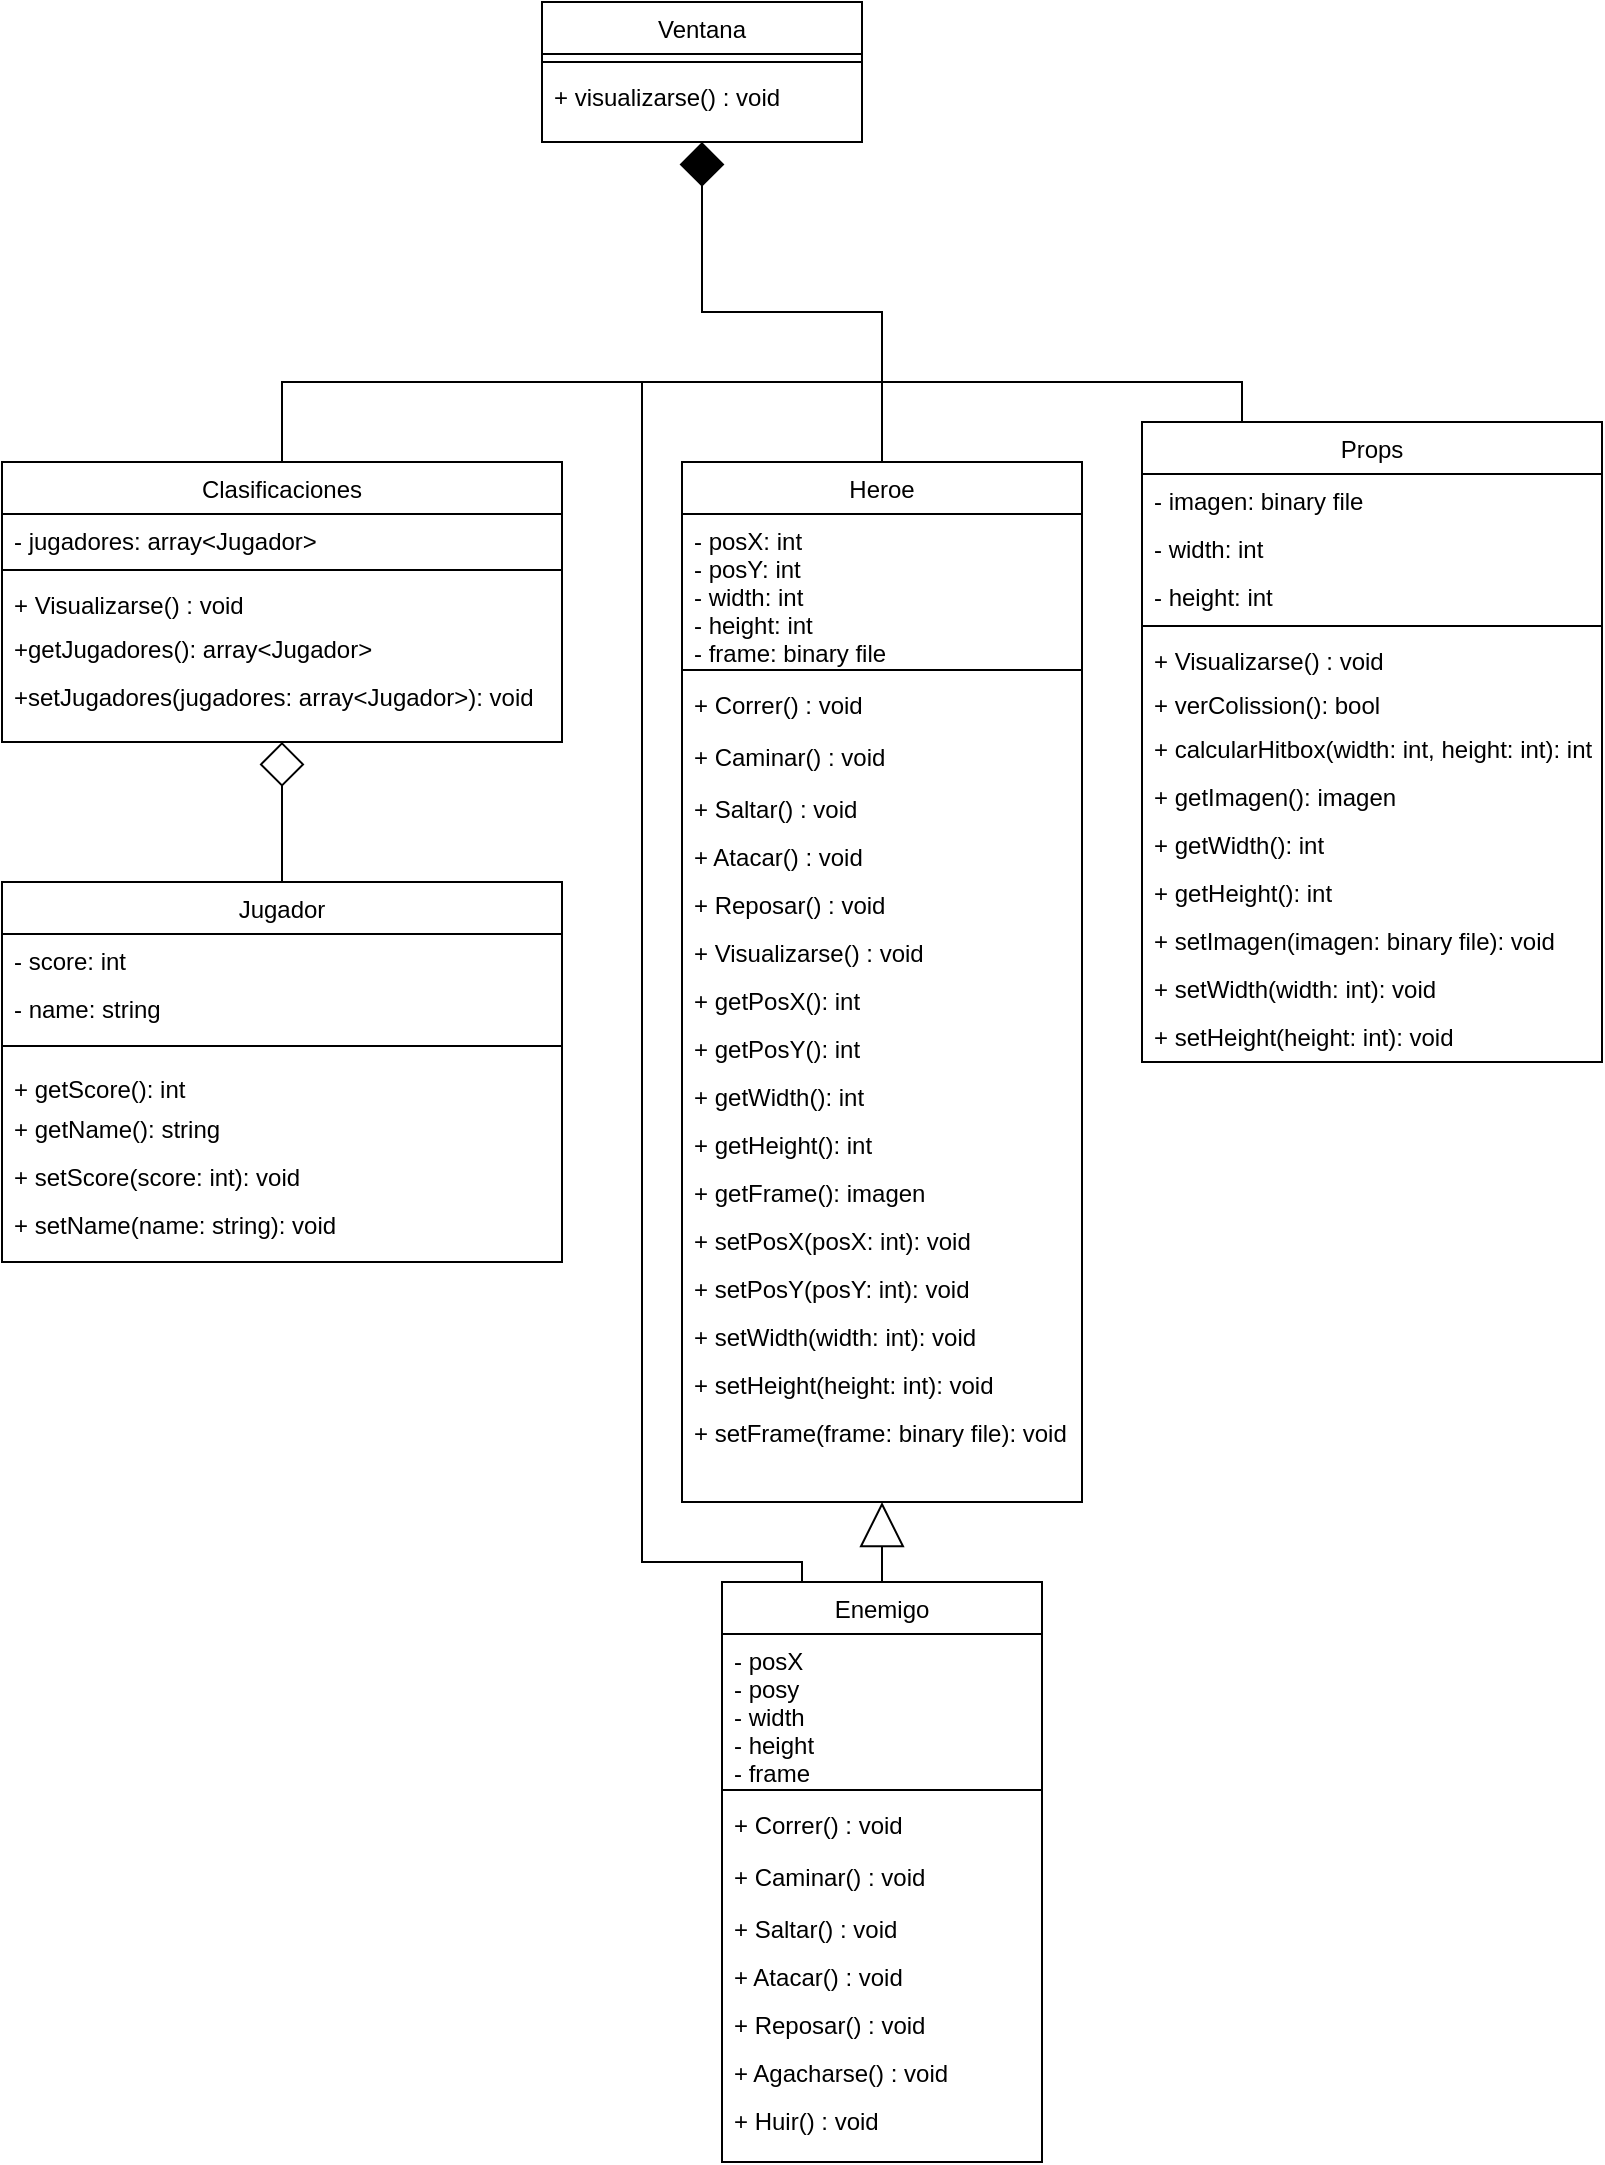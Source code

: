 <mxfile version="24.2.5" type="google">
  <diagram id="C5RBs43oDa-KdzZeNtuy" name="Page-1">
    <mxGraphModel grid="1" page="1" gridSize="10" guides="1" tooltips="1" connect="1" arrows="1" fold="1" pageScale="1" pageWidth="827" pageHeight="1169" math="0" shadow="0">
      <root>
        <mxCell id="WIyWlLk6GJQsqaUBKTNV-0" />
        <mxCell id="WIyWlLk6GJQsqaUBKTNV-1" parent="WIyWlLk6GJQsqaUBKTNV-0" />
        <mxCell id="Lt1MlF0MmN3UqAzJxQYF-59" style="edgeStyle=orthogonalEdgeStyle;rounded=0;orthogonalLoop=1;jettySize=auto;html=1;exitX=0.5;exitY=0;exitDx=0;exitDy=0;entryX=0.5;entryY=1;entryDx=0;entryDy=0;endArrow=diamond;endFill=1;endSize=20;" edge="1" parent="WIyWlLk6GJQsqaUBKTNV-1" source="Lt1MlF0MmN3UqAzJxQYF-4" target="Lt1MlF0MmN3UqAzJxQYF-49">
          <mxGeometry relative="1" as="geometry" />
        </mxCell>
        <mxCell id="Lt1MlF0MmN3UqAzJxQYF-4" value="Heroe" style="swimlane;fontStyle=0;align=center;verticalAlign=top;childLayout=stackLayout;horizontal=1;startSize=26;horizontalStack=0;resizeParent=1;resizeLast=0;collapsible=1;marginBottom=0;rounded=0;shadow=0;strokeWidth=1;" vertex="1" parent="WIyWlLk6GJQsqaUBKTNV-1">
          <mxGeometry x="390" y="240" width="200" height="520" as="geometry">
            <mxRectangle x="550" y="140" width="160" height="26" as="alternateBounds" />
          </mxGeometry>
        </mxCell>
        <mxCell id="Lt1MlF0MmN3UqAzJxQYF-5" value="- posX: int&#xa;- posY: int&#xa;- width: int&#xa;- height: int&#xa;- frame: binary file" style="text;align=left;verticalAlign=top;spacingLeft=4;spacingRight=4;overflow=hidden;rotatable=0;points=[[0,0.5],[1,0.5]];portConstraint=eastwest;" vertex="1" parent="Lt1MlF0MmN3UqAzJxQYF-4">
          <mxGeometry y="26" width="200" height="74" as="geometry" />
        </mxCell>
        <mxCell id="Lt1MlF0MmN3UqAzJxQYF-10" value="" style="line;html=1;strokeWidth=1;align=left;verticalAlign=middle;spacingTop=-1;spacingLeft=3;spacingRight=3;rotatable=0;labelPosition=right;points=[];portConstraint=eastwest;" vertex="1" parent="Lt1MlF0MmN3UqAzJxQYF-4">
          <mxGeometry y="100" width="200" height="8" as="geometry" />
        </mxCell>
        <mxCell id="Lt1MlF0MmN3UqAzJxQYF-11" value="+ Correr() : void" style="text;align=left;verticalAlign=top;spacingLeft=4;spacingRight=4;overflow=hidden;rotatable=0;points=[[0,0.5],[1,0.5]];portConstraint=eastwest;" vertex="1" parent="Lt1MlF0MmN3UqAzJxQYF-4">
          <mxGeometry y="108" width="200" height="26" as="geometry" />
        </mxCell>
        <mxCell id="Lt1MlF0MmN3UqAzJxQYF-12" value="+ Caminar() : void" style="text;align=left;verticalAlign=top;spacingLeft=4;spacingRight=4;overflow=hidden;rotatable=0;points=[[0,0.5],[1,0.5]];portConstraint=eastwest;" vertex="1" parent="Lt1MlF0MmN3UqAzJxQYF-4">
          <mxGeometry y="134" width="200" height="26" as="geometry" />
        </mxCell>
        <mxCell id="Lt1MlF0MmN3UqAzJxQYF-13" value="+ Saltar() : void" style="text;align=left;verticalAlign=top;spacingLeft=4;spacingRight=4;overflow=hidden;rotatable=0;points=[[0,0.5],[1,0.5]];portConstraint=eastwest;" vertex="1" parent="Lt1MlF0MmN3UqAzJxQYF-4">
          <mxGeometry y="160" width="200" height="24" as="geometry" />
        </mxCell>
        <mxCell id="Lt1MlF0MmN3UqAzJxQYF-14" value="+ Atacar() : void" style="text;align=left;verticalAlign=top;spacingLeft=4;spacingRight=4;overflow=hidden;rotatable=0;points=[[0,0.5],[1,0.5]];portConstraint=eastwest;" vertex="1" parent="Lt1MlF0MmN3UqAzJxQYF-4">
          <mxGeometry y="184" width="200" height="24" as="geometry" />
        </mxCell>
        <mxCell id="Lt1MlF0MmN3UqAzJxQYF-15" value="+ Reposar() : void" style="text;align=left;verticalAlign=top;spacingLeft=4;spacingRight=4;overflow=hidden;rotatable=0;points=[[0,0.5],[1,0.5]];portConstraint=eastwest;" vertex="1" parent="Lt1MlF0MmN3UqAzJxQYF-4">
          <mxGeometry y="208" width="200" height="24" as="geometry" />
        </mxCell>
        <mxCell id="Lt1MlF0MmN3UqAzJxQYF-38" value="+ Visualizarse() : void" style="text;align=left;verticalAlign=top;spacingLeft=4;spacingRight=4;overflow=hidden;rotatable=0;points=[[0,0.5],[1,0.5]];portConstraint=eastwest;" vertex="1" parent="Lt1MlF0MmN3UqAzJxQYF-4">
          <mxGeometry y="232" width="200" height="24" as="geometry" />
        </mxCell>
        <mxCell id="Lt1MlF0MmN3UqAzJxQYF-85" value="+ getPosX(): int&#xa;" style="text;align=left;verticalAlign=top;spacingLeft=4;spacingRight=4;overflow=hidden;rotatable=0;points=[[0,0.5],[1,0.5]];portConstraint=eastwest;" vertex="1" parent="Lt1MlF0MmN3UqAzJxQYF-4">
          <mxGeometry y="256" width="200" height="24" as="geometry" />
        </mxCell>
        <mxCell id="Lt1MlF0MmN3UqAzJxQYF-86" value="+ getPosY(): int&#xa;" style="text;align=left;verticalAlign=top;spacingLeft=4;spacingRight=4;overflow=hidden;rotatable=0;points=[[0,0.5],[1,0.5]];portConstraint=eastwest;" vertex="1" parent="Lt1MlF0MmN3UqAzJxQYF-4">
          <mxGeometry y="280" width="200" height="24" as="geometry" />
        </mxCell>
        <mxCell id="Lt1MlF0MmN3UqAzJxQYF-82" value="+ getWidth(): int&#xa;" style="text;align=left;verticalAlign=top;spacingLeft=4;spacingRight=4;overflow=hidden;rotatable=0;points=[[0,0.5],[1,0.5]];portConstraint=eastwest;" vertex="1" parent="Lt1MlF0MmN3UqAzJxQYF-4">
          <mxGeometry y="304" width="200" height="24" as="geometry" />
        </mxCell>
        <mxCell id="Lt1MlF0MmN3UqAzJxQYF-83" value="+ getHeight(): int&#xa;" style="text;align=left;verticalAlign=top;spacingLeft=4;spacingRight=4;overflow=hidden;rotatable=0;points=[[0,0.5],[1,0.5]];portConstraint=eastwest;" vertex="1" parent="Lt1MlF0MmN3UqAzJxQYF-4">
          <mxGeometry y="328" width="200" height="24" as="geometry" />
        </mxCell>
        <mxCell id="Lt1MlF0MmN3UqAzJxQYF-84" value="+ getFrame(): imagen&#xa;" style="text;align=left;verticalAlign=top;spacingLeft=4;spacingRight=4;overflow=hidden;rotatable=0;points=[[0,0.5],[1,0.5]];portConstraint=eastwest;" vertex="1" parent="Lt1MlF0MmN3UqAzJxQYF-4">
          <mxGeometry y="352" width="200" height="24" as="geometry" />
        </mxCell>
        <mxCell id="nIH12ZR1uH0hhY6TjGyw-30" value="+ setPosX(posX: int): void&#xa;" style="text;align=left;verticalAlign=top;spacingLeft=4;spacingRight=4;overflow=hidden;rotatable=0;points=[[0,0.5],[1,0.5]];portConstraint=eastwest;" vertex="1" parent="Lt1MlF0MmN3UqAzJxQYF-4">
          <mxGeometry y="376" width="200" height="24" as="geometry" />
        </mxCell>
        <mxCell id="nIH12ZR1uH0hhY6TjGyw-31" value="+ setPosY(posY: int): void&#xa;" style="text;align=left;verticalAlign=top;spacingLeft=4;spacingRight=4;overflow=hidden;rotatable=0;points=[[0,0.5],[1,0.5]];portConstraint=eastwest;" vertex="1" parent="Lt1MlF0MmN3UqAzJxQYF-4">
          <mxGeometry y="400" width="200" height="24" as="geometry" />
        </mxCell>
        <mxCell id="nIH12ZR1uH0hhY6TjGyw-32" value="+ setWidth(width: int): void" style="text;align=left;verticalAlign=top;spacingLeft=4;spacingRight=4;overflow=hidden;rotatable=0;points=[[0,0.5],[1,0.5]];portConstraint=eastwest;" vertex="1" parent="Lt1MlF0MmN3UqAzJxQYF-4">
          <mxGeometry y="424" width="200" height="24" as="geometry" />
        </mxCell>
        <mxCell id="nIH12ZR1uH0hhY6TjGyw-33" value="+ setHeight(height: int): void&#xa;&#xa;" style="text;align=left;verticalAlign=top;spacingLeft=4;spacingRight=4;overflow=hidden;rotatable=0;points=[[0,0.5],[1,0.5]];portConstraint=eastwest;" vertex="1" parent="Lt1MlF0MmN3UqAzJxQYF-4">
          <mxGeometry y="448" width="200" height="24" as="geometry" />
        </mxCell>
        <mxCell id="nIH12ZR1uH0hhY6TjGyw-34" value="+ setFrame(frame: binary file): void&#xa;" style="text;align=left;verticalAlign=top;spacingLeft=4;spacingRight=4;overflow=hidden;rotatable=0;points=[[0,0.5],[1,0.5]];portConstraint=eastwest;" vertex="1" parent="Lt1MlF0MmN3UqAzJxQYF-4">
          <mxGeometry y="472" width="200" height="24" as="geometry" />
        </mxCell>
        <mxCell id="Lt1MlF0MmN3UqAzJxQYF-27" style="edgeStyle=orthogonalEdgeStyle;rounded=0;orthogonalLoop=1;jettySize=auto;html=1;exitX=0.5;exitY=0;exitDx=0;exitDy=0;entryX=0.5;entryY=1;entryDx=0;entryDy=0;endArrow=block;endFill=0;endSize=20;" edge="1" parent="WIyWlLk6GJQsqaUBKTNV-1" source="Lt1MlF0MmN3UqAzJxQYF-28" target="Lt1MlF0MmN3UqAzJxQYF-4">
          <mxGeometry relative="1" as="geometry">
            <mxPoint x="470.0" y="560" as="sourcePoint" />
          </mxGeometry>
        </mxCell>
        <mxCell id="Lt1MlF0MmN3UqAzJxQYF-61" style="edgeStyle=orthogonalEdgeStyle;rounded=0;orthogonalLoop=1;jettySize=auto;html=1;exitX=0.25;exitY=0;exitDx=0;exitDy=0;endArrow=none;endFill=0;" edge="1" parent="WIyWlLk6GJQsqaUBKTNV-1" source="Lt1MlF0MmN3UqAzJxQYF-28">
          <mxGeometry relative="1" as="geometry">
            <mxPoint x="470" y="200" as="targetPoint" />
            <Array as="points">
              <mxPoint x="450" y="790" />
              <mxPoint x="370" y="790" />
              <mxPoint x="370" y="200" />
            </Array>
          </mxGeometry>
        </mxCell>
        <mxCell id="Lt1MlF0MmN3UqAzJxQYF-28" value="Enemigo" style="swimlane;fontStyle=0;align=center;verticalAlign=top;childLayout=stackLayout;horizontal=1;startSize=26;horizontalStack=0;resizeParent=1;resizeLast=0;collapsible=1;marginBottom=0;rounded=0;shadow=0;strokeWidth=1;" vertex="1" parent="WIyWlLk6GJQsqaUBKTNV-1">
          <mxGeometry x="410" y="800" width="160" height="290" as="geometry">
            <mxRectangle x="550" y="140" width="160" height="26" as="alternateBounds" />
          </mxGeometry>
        </mxCell>
        <mxCell id="Lt1MlF0MmN3UqAzJxQYF-29" value="- posX&#xa;- posy&#xa;- width&#xa;- height&#xa;- frame" style="text;align=left;verticalAlign=top;spacingLeft=4;spacingRight=4;overflow=hidden;rotatable=0;points=[[0,0.5],[1,0.5]];portConstraint=eastwest;" vertex="1" parent="Lt1MlF0MmN3UqAzJxQYF-28">
          <mxGeometry y="26" width="160" height="74" as="geometry" />
        </mxCell>
        <mxCell id="Lt1MlF0MmN3UqAzJxQYF-30" value="" style="line;html=1;strokeWidth=1;align=left;verticalAlign=middle;spacingTop=-1;spacingLeft=3;spacingRight=3;rotatable=0;labelPosition=right;points=[];portConstraint=eastwest;" vertex="1" parent="Lt1MlF0MmN3UqAzJxQYF-28">
          <mxGeometry y="100" width="160" height="8" as="geometry" />
        </mxCell>
        <mxCell id="Lt1MlF0MmN3UqAzJxQYF-31" value="+ Correr() : void" style="text;align=left;verticalAlign=top;spacingLeft=4;spacingRight=4;overflow=hidden;rotatable=0;points=[[0,0.5],[1,0.5]];portConstraint=eastwest;" vertex="1" parent="Lt1MlF0MmN3UqAzJxQYF-28">
          <mxGeometry y="108" width="160" height="26" as="geometry" />
        </mxCell>
        <mxCell id="Lt1MlF0MmN3UqAzJxQYF-32" value="+ Caminar() : void" style="text;align=left;verticalAlign=top;spacingLeft=4;spacingRight=4;overflow=hidden;rotatable=0;points=[[0,0.5],[1,0.5]];portConstraint=eastwest;" vertex="1" parent="Lt1MlF0MmN3UqAzJxQYF-28">
          <mxGeometry y="134" width="160" height="26" as="geometry" />
        </mxCell>
        <mxCell id="Lt1MlF0MmN3UqAzJxQYF-33" value="+ Saltar() : void" style="text;align=left;verticalAlign=top;spacingLeft=4;spacingRight=4;overflow=hidden;rotatable=0;points=[[0,0.5],[1,0.5]];portConstraint=eastwest;" vertex="1" parent="Lt1MlF0MmN3UqAzJxQYF-28">
          <mxGeometry y="160" width="160" height="24" as="geometry" />
        </mxCell>
        <mxCell id="Lt1MlF0MmN3UqAzJxQYF-34" value="+ Atacar() : void" style="text;align=left;verticalAlign=top;spacingLeft=4;spacingRight=4;overflow=hidden;rotatable=0;points=[[0,0.5],[1,0.5]];portConstraint=eastwest;" vertex="1" parent="Lt1MlF0MmN3UqAzJxQYF-28">
          <mxGeometry y="184" width="160" height="24" as="geometry" />
        </mxCell>
        <mxCell id="Lt1MlF0MmN3UqAzJxQYF-35" value="+ Reposar() : void" style="text;align=left;verticalAlign=top;spacingLeft=4;spacingRight=4;overflow=hidden;rotatable=0;points=[[0,0.5],[1,0.5]];portConstraint=eastwest;" vertex="1" parent="Lt1MlF0MmN3UqAzJxQYF-28">
          <mxGeometry y="208" width="160" height="24" as="geometry" />
        </mxCell>
        <mxCell id="Lt1MlF0MmN3UqAzJxQYF-36" value="+ Agacharse() : void" style="text;align=left;verticalAlign=top;spacingLeft=4;spacingRight=4;overflow=hidden;rotatable=0;points=[[0,0.5],[1,0.5]];portConstraint=eastwest;" vertex="1" parent="Lt1MlF0MmN3UqAzJxQYF-28">
          <mxGeometry y="232" width="160" height="24" as="geometry" />
        </mxCell>
        <mxCell id="Lt1MlF0MmN3UqAzJxQYF-37" value="+ Huir() : void" style="text;align=left;verticalAlign=top;spacingLeft=4;spacingRight=4;overflow=hidden;rotatable=0;points=[[0,0.5],[1,0.5]];portConstraint=eastwest;" vertex="1" parent="Lt1MlF0MmN3UqAzJxQYF-28">
          <mxGeometry y="256" width="160" height="24" as="geometry" />
        </mxCell>
        <mxCell id="Lt1MlF0MmN3UqAzJxQYF-63" style="edgeStyle=orthogonalEdgeStyle;rounded=0;orthogonalLoop=1;jettySize=auto;html=1;exitX=0.5;exitY=0;exitDx=0;exitDy=0;endArrow=none;endFill=0;" edge="1" parent="WIyWlLk6GJQsqaUBKTNV-1" source="Lt1MlF0MmN3UqAzJxQYF-40">
          <mxGeometry relative="1" as="geometry">
            <mxPoint x="400" y="200" as="targetPoint" />
            <Array as="points">
              <mxPoint x="670" y="200" />
            </Array>
          </mxGeometry>
        </mxCell>
        <mxCell id="Lt1MlF0MmN3UqAzJxQYF-40" value="Props" style="swimlane;fontStyle=0;align=center;verticalAlign=top;childLayout=stackLayout;horizontal=1;startSize=26;horizontalStack=0;resizeParent=1;resizeLast=0;collapsible=1;marginBottom=0;rounded=0;shadow=0;strokeWidth=1;" vertex="1" parent="WIyWlLk6GJQsqaUBKTNV-1">
          <mxGeometry x="620" y="220" width="230" height="320" as="geometry">
            <mxRectangle x="550" y="140" width="160" height="26" as="alternateBounds" />
          </mxGeometry>
        </mxCell>
        <mxCell id="Lt1MlF0MmN3UqAzJxQYF-41" value="- imagen: binary file" style="text;align=left;verticalAlign=top;spacingLeft=4;spacingRight=4;overflow=hidden;rotatable=0;points=[[0,0.5],[1,0.5]];portConstraint=eastwest;" vertex="1" parent="Lt1MlF0MmN3UqAzJxQYF-40">
          <mxGeometry y="26" width="230" height="24" as="geometry" />
        </mxCell>
        <mxCell id="Lt1MlF0MmN3UqAzJxQYF-75" value="- width: int" style="text;align=left;verticalAlign=top;spacingLeft=4;spacingRight=4;overflow=hidden;rotatable=0;points=[[0,0.5],[1,0.5]];portConstraint=eastwest;" vertex="1" parent="Lt1MlF0MmN3UqAzJxQYF-40">
          <mxGeometry y="50" width="230" height="24" as="geometry" />
        </mxCell>
        <mxCell id="Lt1MlF0MmN3UqAzJxQYF-76" value="- height: int" style="text;align=left;verticalAlign=top;spacingLeft=4;spacingRight=4;overflow=hidden;rotatable=0;points=[[0,0.5],[1,0.5]];portConstraint=eastwest;" vertex="1" parent="Lt1MlF0MmN3UqAzJxQYF-40">
          <mxGeometry y="74" width="230" height="24" as="geometry" />
        </mxCell>
        <mxCell id="Lt1MlF0MmN3UqAzJxQYF-42" value="" style="line;html=1;strokeWidth=1;align=left;verticalAlign=middle;spacingTop=-1;spacingLeft=3;spacingRight=3;rotatable=0;labelPosition=right;points=[];portConstraint=eastwest;" vertex="1" parent="Lt1MlF0MmN3UqAzJxQYF-40">
          <mxGeometry y="98" width="230" height="8" as="geometry" />
        </mxCell>
        <mxCell id="Lt1MlF0MmN3UqAzJxQYF-48" value="+ Visualizarse() : void" style="text;align=left;verticalAlign=top;spacingLeft=4;spacingRight=4;overflow=hidden;rotatable=0;points=[[0,0.5],[1,0.5]];portConstraint=eastwest;" vertex="1" parent="Lt1MlF0MmN3UqAzJxQYF-40">
          <mxGeometry y="106" width="230" height="22" as="geometry" />
        </mxCell>
        <mxCell id="nIH12ZR1uH0hhY6TjGyw-0" value="+ verColission(): bool" style="text;align=left;verticalAlign=top;spacingLeft=4;spacingRight=4;overflow=hidden;rotatable=0;points=[[0,0.5],[1,0.5]];portConstraint=eastwest;" vertex="1" parent="Lt1MlF0MmN3UqAzJxQYF-40">
          <mxGeometry y="128" width="230" height="22" as="geometry" />
        </mxCell>
        <mxCell id="nIH12ZR1uH0hhY6TjGyw-17" value="+ calcularHitbox(width: int, height: int): int&#xa;" style="text;align=left;verticalAlign=top;spacingLeft=4;spacingRight=4;overflow=hidden;rotatable=0;points=[[0,0.5],[1,0.5]];portConstraint=eastwest;" vertex="1" parent="Lt1MlF0MmN3UqAzJxQYF-40">
          <mxGeometry y="150" width="230" height="24" as="geometry" />
        </mxCell>
        <mxCell id="Lt1MlF0MmN3UqAzJxQYF-77" value="+ getImagen(): imagen" style="text;align=left;verticalAlign=top;spacingLeft=4;spacingRight=4;overflow=hidden;rotatable=0;points=[[0,0.5],[1,0.5]];portConstraint=eastwest;" vertex="1" parent="Lt1MlF0MmN3UqAzJxQYF-40">
          <mxGeometry y="174" width="230" height="24" as="geometry" />
        </mxCell>
        <mxCell id="Lt1MlF0MmN3UqAzJxQYF-78" value="+ getWidth(): int" style="text;align=left;verticalAlign=top;spacingLeft=4;spacingRight=4;overflow=hidden;rotatable=0;points=[[0,0.5],[1,0.5]];portConstraint=eastwest;" vertex="1" parent="Lt1MlF0MmN3UqAzJxQYF-40">
          <mxGeometry y="198" width="230" height="24" as="geometry" />
        </mxCell>
        <mxCell id="Lt1MlF0MmN3UqAzJxQYF-79" value="+ getHeight(): int" style="text;align=left;verticalAlign=top;spacingLeft=4;spacingRight=4;overflow=hidden;rotatable=0;points=[[0,0.5],[1,0.5]];portConstraint=eastwest;" vertex="1" parent="Lt1MlF0MmN3UqAzJxQYF-40">
          <mxGeometry y="222" width="230" height="24" as="geometry" />
        </mxCell>
        <mxCell id="Lt1MlF0MmN3UqAzJxQYF-74" value="+ setImagen(imagen: binary file): void" style="text;align=left;verticalAlign=top;spacingLeft=4;spacingRight=4;overflow=hidden;rotatable=0;points=[[0,0.5],[1,0.5]];portConstraint=eastwest;" vertex="1" parent="Lt1MlF0MmN3UqAzJxQYF-40">
          <mxGeometry y="246" width="230" height="24" as="geometry" />
        </mxCell>
        <mxCell id="Lt1MlF0MmN3UqAzJxQYF-80" value="+ setWidth(width: int): void" style="text;align=left;verticalAlign=top;spacingLeft=4;spacingRight=4;overflow=hidden;rotatable=0;points=[[0,0.5],[1,0.5]];portConstraint=eastwest;" vertex="1" parent="Lt1MlF0MmN3UqAzJxQYF-40">
          <mxGeometry y="270" width="230" height="24" as="geometry" />
        </mxCell>
        <mxCell id="Lt1MlF0MmN3UqAzJxQYF-81" value="+ setHeight(height: int): void" style="text;align=left;verticalAlign=top;spacingLeft=4;spacingRight=4;overflow=hidden;rotatable=0;points=[[0,0.5],[1,0.5]];portConstraint=eastwest;" vertex="1" parent="Lt1MlF0MmN3UqAzJxQYF-40">
          <mxGeometry y="294" width="230" height="24" as="geometry" />
        </mxCell>
        <mxCell id="Lt1MlF0MmN3UqAzJxQYF-49" value="Ventana" style="swimlane;fontStyle=0;align=center;verticalAlign=top;childLayout=stackLayout;horizontal=1;startSize=26;horizontalStack=0;resizeParent=1;resizeLast=0;collapsible=1;marginBottom=0;rounded=0;shadow=0;strokeWidth=1;" vertex="1" parent="WIyWlLk6GJQsqaUBKTNV-1">
          <mxGeometry x="320" y="10" width="160" height="70" as="geometry">
            <mxRectangle x="550" y="140" width="160" height="26" as="alternateBounds" />
          </mxGeometry>
        </mxCell>
        <mxCell id="Lt1MlF0MmN3UqAzJxQYF-51" value="" style="line;html=1;strokeWidth=1;align=left;verticalAlign=middle;spacingTop=-1;spacingLeft=3;spacingRight=3;rotatable=0;labelPosition=right;points=[];portConstraint=eastwest;" vertex="1" parent="Lt1MlF0MmN3UqAzJxQYF-49">
          <mxGeometry y="26" width="160" height="8" as="geometry" />
        </mxCell>
        <mxCell id="Lt1MlF0MmN3UqAzJxQYF-52" value="+ visualizarse() : void" style="text;align=left;verticalAlign=top;spacingLeft=4;spacingRight=4;overflow=hidden;rotatable=0;points=[[0,0.5],[1,0.5]];portConstraint=eastwest;" vertex="1" parent="Lt1MlF0MmN3UqAzJxQYF-49">
          <mxGeometry y="34" width="160" height="24" as="geometry" />
        </mxCell>
        <mxCell id="Lt1MlF0MmN3UqAzJxQYF-62" style="edgeStyle=orthogonalEdgeStyle;rounded=0;orthogonalLoop=1;jettySize=auto;html=1;exitX=0.5;exitY=0;exitDx=0;exitDy=0;endArrow=none;endFill=0;" edge="1" parent="WIyWlLk6GJQsqaUBKTNV-1" source="Lt1MlF0MmN3UqAzJxQYF-53">
          <mxGeometry relative="1" as="geometry">
            <mxPoint x="370" y="200" as="targetPoint" />
            <Array as="points">
              <mxPoint x="190" y="200" />
            </Array>
          </mxGeometry>
        </mxCell>
        <mxCell id="Lt1MlF0MmN3UqAzJxQYF-53" value="Clasificaciones" style="swimlane;fontStyle=0;align=center;verticalAlign=top;childLayout=stackLayout;horizontal=1;startSize=26;horizontalStack=0;resizeParent=1;resizeLast=0;collapsible=1;marginBottom=0;rounded=0;shadow=0;strokeWidth=1;" vertex="1" parent="WIyWlLk6GJQsqaUBKTNV-1">
          <mxGeometry x="50" y="240" width="280" height="140" as="geometry">
            <mxRectangle x="550" y="140" width="160" height="26" as="alternateBounds" />
          </mxGeometry>
        </mxCell>
        <mxCell id="Lt1MlF0MmN3UqAzJxQYF-56" value="- jugadores: array&lt;Jugador&gt;" style="text;align=left;verticalAlign=top;spacingLeft=4;spacingRight=4;overflow=hidden;rotatable=0;points=[[0,0.5],[1,0.5]];portConstraint=eastwest;" vertex="1" parent="Lt1MlF0MmN3UqAzJxQYF-53">
          <mxGeometry y="26" width="280" height="24" as="geometry" />
        </mxCell>
        <mxCell id="Lt1MlF0MmN3UqAzJxQYF-55" value="" style="line;html=1;strokeWidth=1;align=left;verticalAlign=middle;spacingTop=-1;spacingLeft=3;spacingRight=3;rotatable=0;labelPosition=right;points=[];portConstraint=eastwest;" vertex="1" parent="Lt1MlF0MmN3UqAzJxQYF-53">
          <mxGeometry y="50" width="280" height="8" as="geometry" />
        </mxCell>
        <mxCell id="Lt1MlF0MmN3UqAzJxQYF-58" value="+ Visualizarse() : void" style="text;align=left;verticalAlign=top;spacingLeft=4;spacingRight=4;overflow=hidden;rotatable=0;points=[[0,0.5],[1,0.5]];portConstraint=eastwest;" vertex="1" parent="Lt1MlF0MmN3UqAzJxQYF-53">
          <mxGeometry y="58" width="280" height="22" as="geometry" />
        </mxCell>
        <mxCell id="Lt1MlF0MmN3UqAzJxQYF-72" value="+getJugadores(): array&lt;Jugador&gt;" style="text;align=left;verticalAlign=top;spacingLeft=4;spacingRight=4;overflow=hidden;rotatable=0;points=[[0,0.5],[1,0.5]];portConstraint=eastwest;" vertex="1" parent="Lt1MlF0MmN3UqAzJxQYF-53">
          <mxGeometry y="80" width="280" height="24" as="geometry" />
        </mxCell>
        <mxCell id="Lt1MlF0MmN3UqAzJxQYF-71" value="+setJugadores(jugadores: array&lt;Jugador&gt;): void" style="text;align=left;verticalAlign=top;spacingLeft=4;spacingRight=4;overflow=hidden;rotatable=0;points=[[0,0.5],[1,0.5]];portConstraint=eastwest;" vertex="1" parent="Lt1MlF0MmN3UqAzJxQYF-53">
          <mxGeometry y="104" width="280" height="24" as="geometry" />
        </mxCell>
        <mxCell id="Lt1MlF0MmN3UqAzJxQYF-70" style="edgeStyle=orthogonalEdgeStyle;rounded=0;orthogonalLoop=1;jettySize=auto;html=1;exitX=0.5;exitY=0;exitDx=0;exitDy=0;entryX=0.5;entryY=1;entryDx=0;entryDy=0;endArrow=diamond;endFill=0;endSize=20;startArrow=none;startFill=0;" edge="1" parent="WIyWlLk6GJQsqaUBKTNV-1" source="Lt1MlF0MmN3UqAzJxQYF-64" target="Lt1MlF0MmN3UqAzJxQYF-53">
          <mxGeometry relative="1" as="geometry" />
        </mxCell>
        <mxCell id="Lt1MlF0MmN3UqAzJxQYF-64" value="Jugador" style="swimlane;fontStyle=0;align=center;verticalAlign=top;childLayout=stackLayout;horizontal=1;startSize=26;horizontalStack=0;resizeParent=1;resizeLast=0;collapsible=1;marginBottom=0;rounded=0;shadow=0;strokeWidth=1;" vertex="1" parent="WIyWlLk6GJQsqaUBKTNV-1">
          <mxGeometry x="50" y="450" width="280" height="190" as="geometry">
            <mxRectangle x="50" y="450" width="160" height="26" as="alternateBounds" />
          </mxGeometry>
        </mxCell>
        <mxCell id="nIH12ZR1uH0hhY6TjGyw-35" value="- score: int&#xa;" style="text;align=left;verticalAlign=top;spacingLeft=4;spacingRight=4;overflow=hidden;rotatable=0;points=[[0,0.5],[1,0.5]];portConstraint=eastwest;" vertex="1" parent="Lt1MlF0MmN3UqAzJxQYF-64">
          <mxGeometry y="26" width="280" height="24" as="geometry" />
        </mxCell>
        <mxCell id="nIH12ZR1uH0hhY6TjGyw-37" value="- name: string" style="text;align=left;verticalAlign=top;spacingLeft=4;spacingRight=4;overflow=hidden;rotatable=0;points=[[0,0.5],[1,0.5]];portConstraint=eastwest;" vertex="1" parent="Lt1MlF0MmN3UqAzJxQYF-64">
          <mxGeometry y="50" width="280" height="24" as="geometry" />
        </mxCell>
        <mxCell id="Lt1MlF0MmN3UqAzJxQYF-66" value="" style="line;html=1;strokeWidth=1;align=left;verticalAlign=middle;spacingTop=-1;spacingLeft=3;spacingRight=3;rotatable=0;labelPosition=right;points=[];portConstraint=eastwest;" vertex="1" parent="Lt1MlF0MmN3UqAzJxQYF-64">
          <mxGeometry y="74" width="280" height="16" as="geometry" />
        </mxCell>
        <mxCell id="Lt1MlF0MmN3UqAzJxQYF-87" value="+ getScore(): int" style="text;align=left;verticalAlign=top;spacingLeft=4;spacingRight=4;overflow=hidden;rotatable=0;points=[[0,0.5],[1,0.5]];portConstraint=eastwest;" vertex="1" parent="Lt1MlF0MmN3UqAzJxQYF-64">
          <mxGeometry y="90" width="280" height="20" as="geometry" />
        </mxCell>
        <mxCell id="nIH12ZR1uH0hhY6TjGyw-39" value="+ getName(): string&#xa;" style="text;align=left;verticalAlign=top;spacingLeft=4;spacingRight=4;overflow=hidden;rotatable=0;points=[[0,0.5],[1,0.5]];portConstraint=eastwest;" vertex="1" parent="Lt1MlF0MmN3UqAzJxQYF-64">
          <mxGeometry y="110" width="280" height="24" as="geometry" />
        </mxCell>
        <mxCell id="nIH12ZR1uH0hhY6TjGyw-40" value="+ setScore(score: int): void&#xa;" style="text;align=left;verticalAlign=top;spacingLeft=4;spacingRight=4;overflow=hidden;rotatable=0;points=[[0,0.5],[1,0.5]];portConstraint=eastwest;" vertex="1" parent="Lt1MlF0MmN3UqAzJxQYF-64">
          <mxGeometry y="134" width="280" height="24" as="geometry" />
        </mxCell>
        <mxCell id="nIH12ZR1uH0hhY6TjGyw-41" value="+ setName(name: string): void&#xa;&#xa;" style="text;align=left;verticalAlign=top;spacingLeft=4;spacingRight=4;overflow=hidden;rotatable=0;points=[[0,0.5],[1,0.5]];portConstraint=eastwest;" vertex="1" parent="Lt1MlF0MmN3UqAzJxQYF-64">
          <mxGeometry y="158" width="280" height="24" as="geometry" />
        </mxCell>
      </root>
    </mxGraphModel>
  </diagram>
</mxfile>
